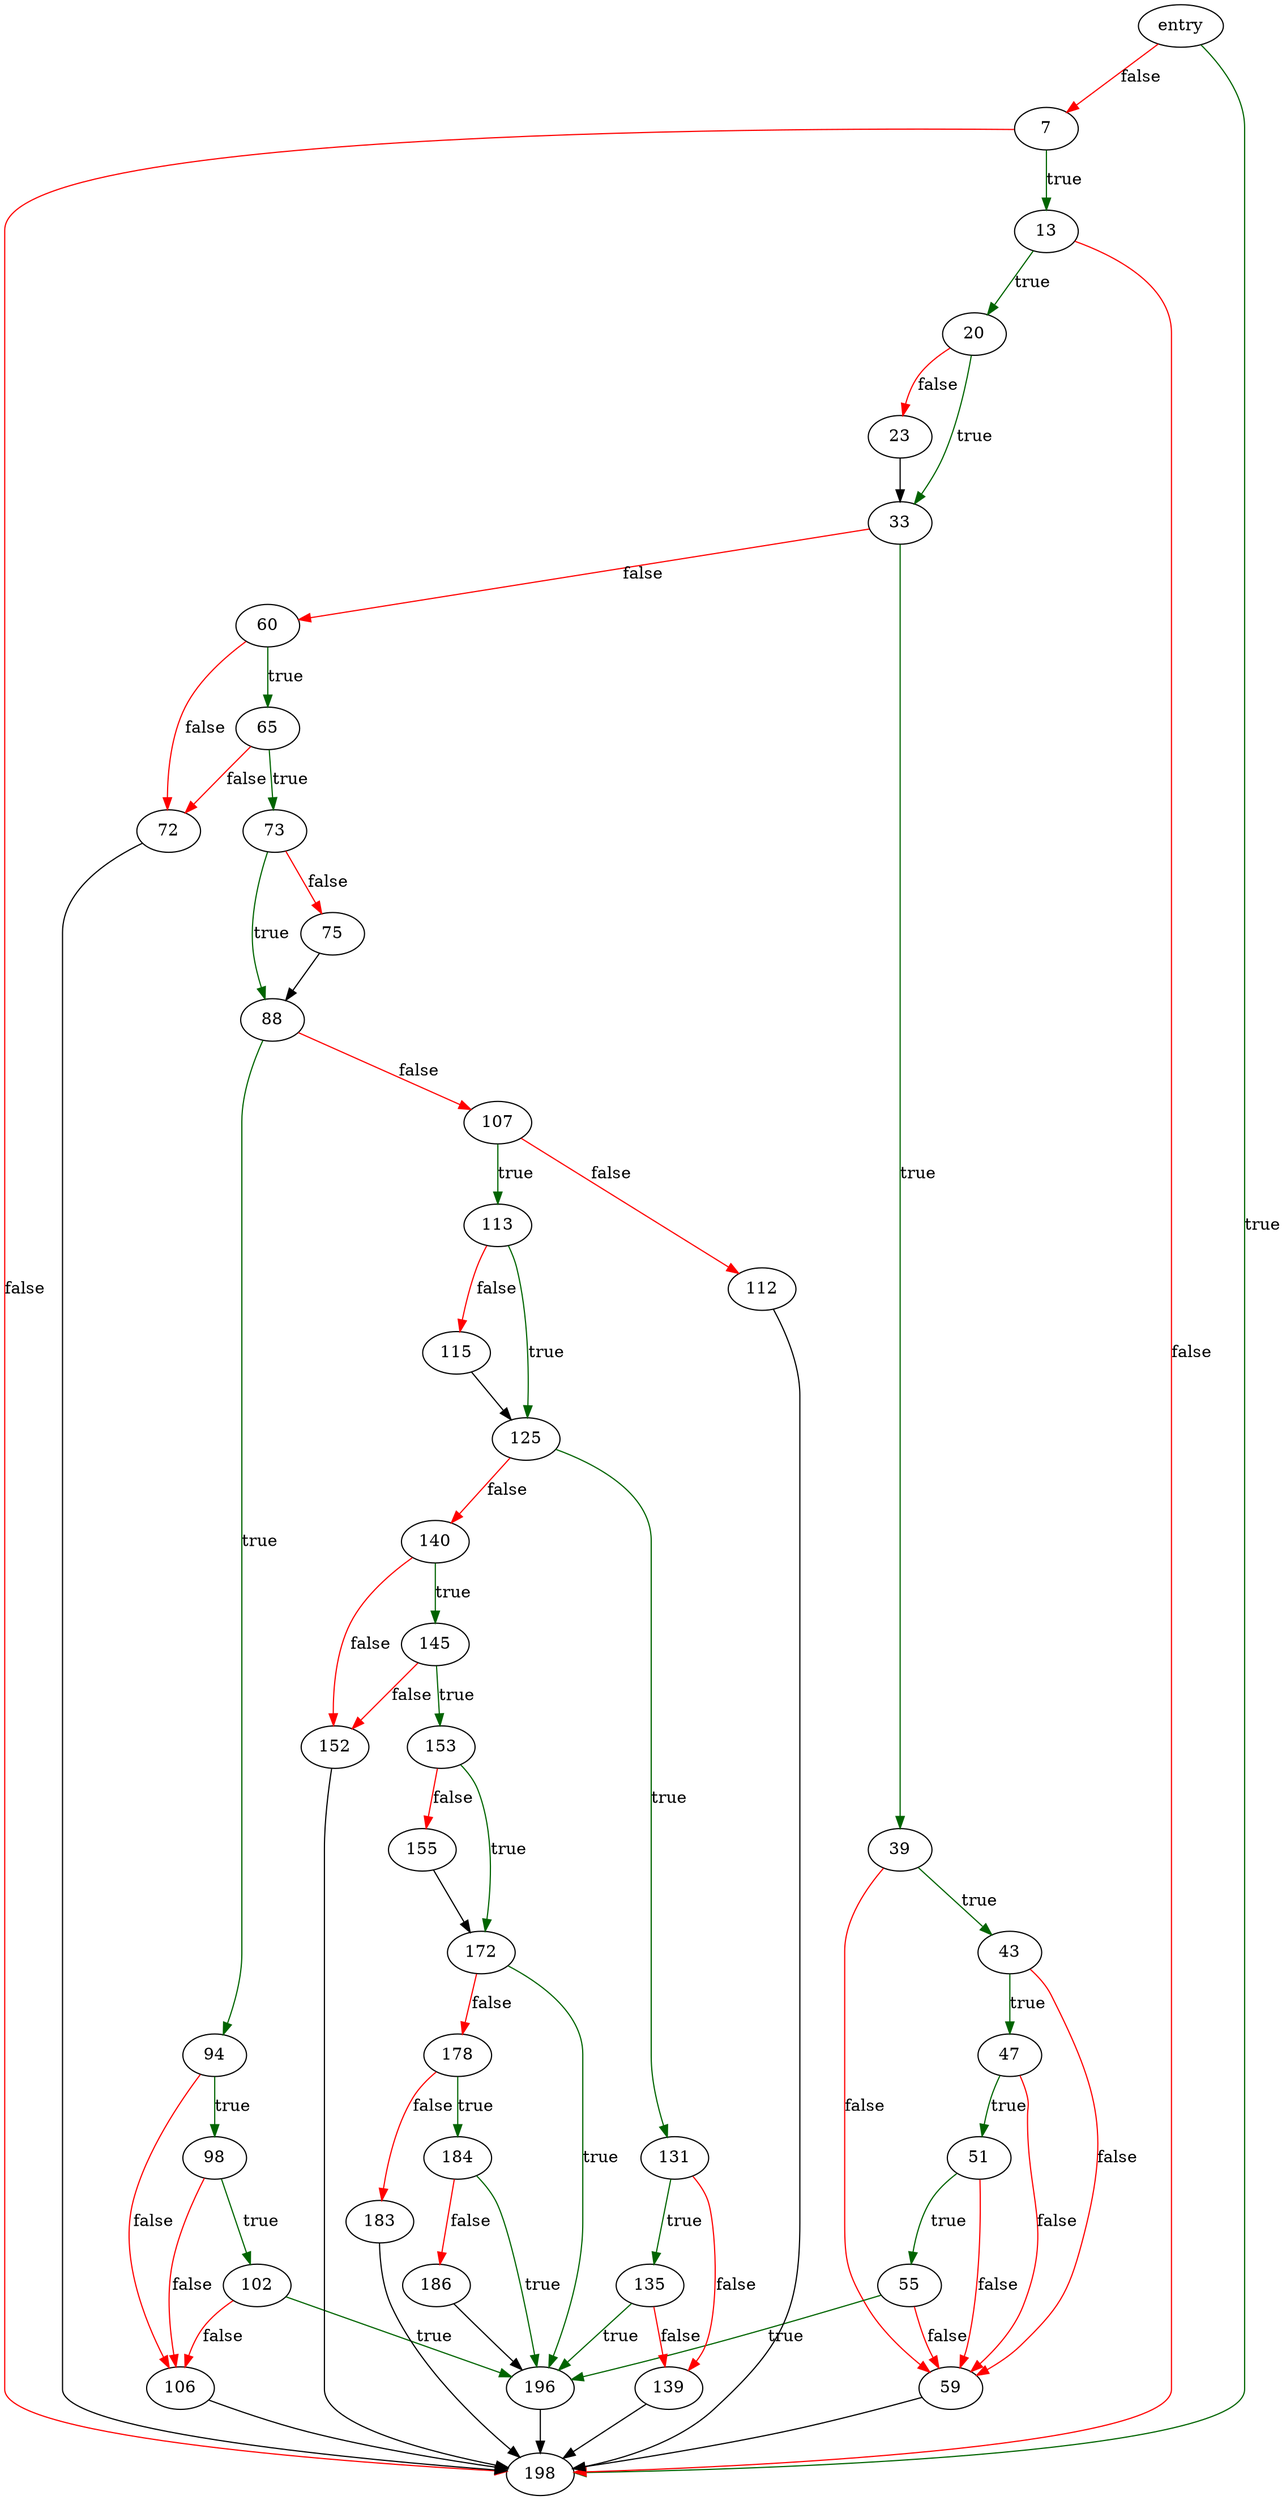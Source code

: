digraph "decode_8" {
	// Node definitions.
	4 [label=entry];
	7;
	13;
	20;
	23;
	33;
	39;
	43;
	47;
	51;
	55;
	59;
	60;
	65;
	72;
	73;
	75;
	88;
	94;
	98;
	102;
	106;
	107;
	112;
	113;
	115;
	125;
	131;
	135;
	139;
	140;
	145;
	152;
	153;
	155;
	172;
	178;
	183;
	184;
	186;
	196;
	198;

	// Edge definitions.
	4 -> 7 [
		color=red
		label=false
	];
	4 -> 198 [
		color=darkgreen
		label=true
	];
	7 -> 13 [
		color=darkgreen
		label=true
	];
	7 -> 198 [
		color=red
		label=false
	];
	13 -> 20 [
		color=darkgreen
		label=true
	];
	13 -> 198 [
		color=red
		label=false
	];
	20 -> 23 [
		color=red
		label=false
	];
	20 -> 33 [
		color=darkgreen
		label=true
	];
	23 -> 33;
	33 -> 39 [
		color=darkgreen
		label=true
	];
	33 -> 60 [
		color=red
		label=false
	];
	39 -> 43 [
		color=darkgreen
		label=true
	];
	39 -> 59 [
		color=red
		label=false
	];
	43 -> 47 [
		color=darkgreen
		label=true
	];
	43 -> 59 [
		color=red
		label=false
	];
	47 -> 51 [
		color=darkgreen
		label=true
	];
	47 -> 59 [
		color=red
		label=false
	];
	51 -> 55 [
		color=darkgreen
		label=true
	];
	51 -> 59 [
		color=red
		label=false
	];
	55 -> 59 [
		color=red
		label=false
	];
	55 -> 196 [
		color=darkgreen
		label=true
	];
	59 -> 198;
	60 -> 65 [
		color=darkgreen
		label=true
	];
	60 -> 72 [
		color=red
		label=false
	];
	65 -> 72 [
		color=red
		label=false
	];
	65 -> 73 [
		color=darkgreen
		label=true
	];
	72 -> 198;
	73 -> 75 [
		color=red
		label=false
	];
	73 -> 88 [
		color=darkgreen
		label=true
	];
	75 -> 88;
	88 -> 94 [
		color=darkgreen
		label=true
	];
	88 -> 107 [
		color=red
		label=false
	];
	94 -> 98 [
		color=darkgreen
		label=true
	];
	94 -> 106 [
		color=red
		label=false
	];
	98 -> 102 [
		color=darkgreen
		label=true
	];
	98 -> 106 [
		color=red
		label=false
	];
	102 -> 106 [
		color=red
		label=false
	];
	102 -> 196 [
		color=darkgreen
		label=true
	];
	106 -> 198;
	107 -> 112 [
		color=red
		label=false
	];
	107 -> 113 [
		color=darkgreen
		label=true
	];
	112 -> 198;
	113 -> 115 [
		color=red
		label=false
	];
	113 -> 125 [
		color=darkgreen
		label=true
	];
	115 -> 125;
	125 -> 131 [
		color=darkgreen
		label=true
	];
	125 -> 140 [
		color=red
		label=false
	];
	131 -> 135 [
		color=darkgreen
		label=true
	];
	131 -> 139 [
		color=red
		label=false
	];
	135 -> 139 [
		color=red
		label=false
	];
	135 -> 196 [
		color=darkgreen
		label=true
	];
	139 -> 198;
	140 -> 145 [
		color=darkgreen
		label=true
	];
	140 -> 152 [
		color=red
		label=false
	];
	145 -> 152 [
		color=red
		label=false
	];
	145 -> 153 [
		color=darkgreen
		label=true
	];
	152 -> 198;
	153 -> 155 [
		color=red
		label=false
	];
	153 -> 172 [
		color=darkgreen
		label=true
	];
	155 -> 172;
	172 -> 178 [
		color=red
		label=false
	];
	172 -> 196 [
		color=darkgreen
		label=true
	];
	178 -> 183 [
		color=red
		label=false
	];
	178 -> 184 [
		color=darkgreen
		label=true
	];
	183 -> 198;
	184 -> 186 [
		color=red
		label=false
	];
	184 -> 196 [
		color=darkgreen
		label=true
	];
	186 -> 196;
	196 -> 198;
}